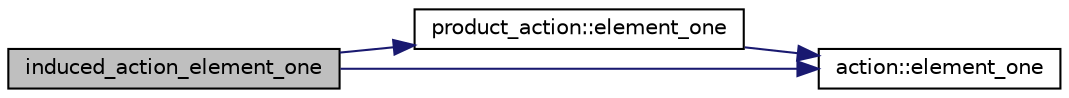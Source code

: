 digraph "induced_action_element_one"
{
  edge [fontname="Helvetica",fontsize="10",labelfontname="Helvetica",labelfontsize="10"];
  node [fontname="Helvetica",fontsize="10",shape=record];
  rankdir="LR";
  Node2259 [label="induced_action_element_one",height=0.2,width=0.4,color="black", fillcolor="grey75", style="filled", fontcolor="black"];
  Node2259 -> Node2260 [color="midnightblue",fontsize="10",style="solid",fontname="Helvetica"];
  Node2260 [label="product_action::element_one",height=0.2,width=0.4,color="black", fillcolor="white", style="filled",URL="$d8/d74/classproduct__action.html#a3b367662c854bb83763d5347c193f203"];
  Node2260 -> Node2261 [color="midnightblue",fontsize="10",style="solid",fontname="Helvetica"];
  Node2261 [label="action::element_one",height=0.2,width=0.4,color="black", fillcolor="white", style="filled",URL="$d2/d86/classaction.html#a780a105daf04d6d1fe7e2f63b3c88e3b"];
  Node2259 -> Node2261 [color="midnightblue",fontsize="10",style="solid",fontname="Helvetica"];
}
